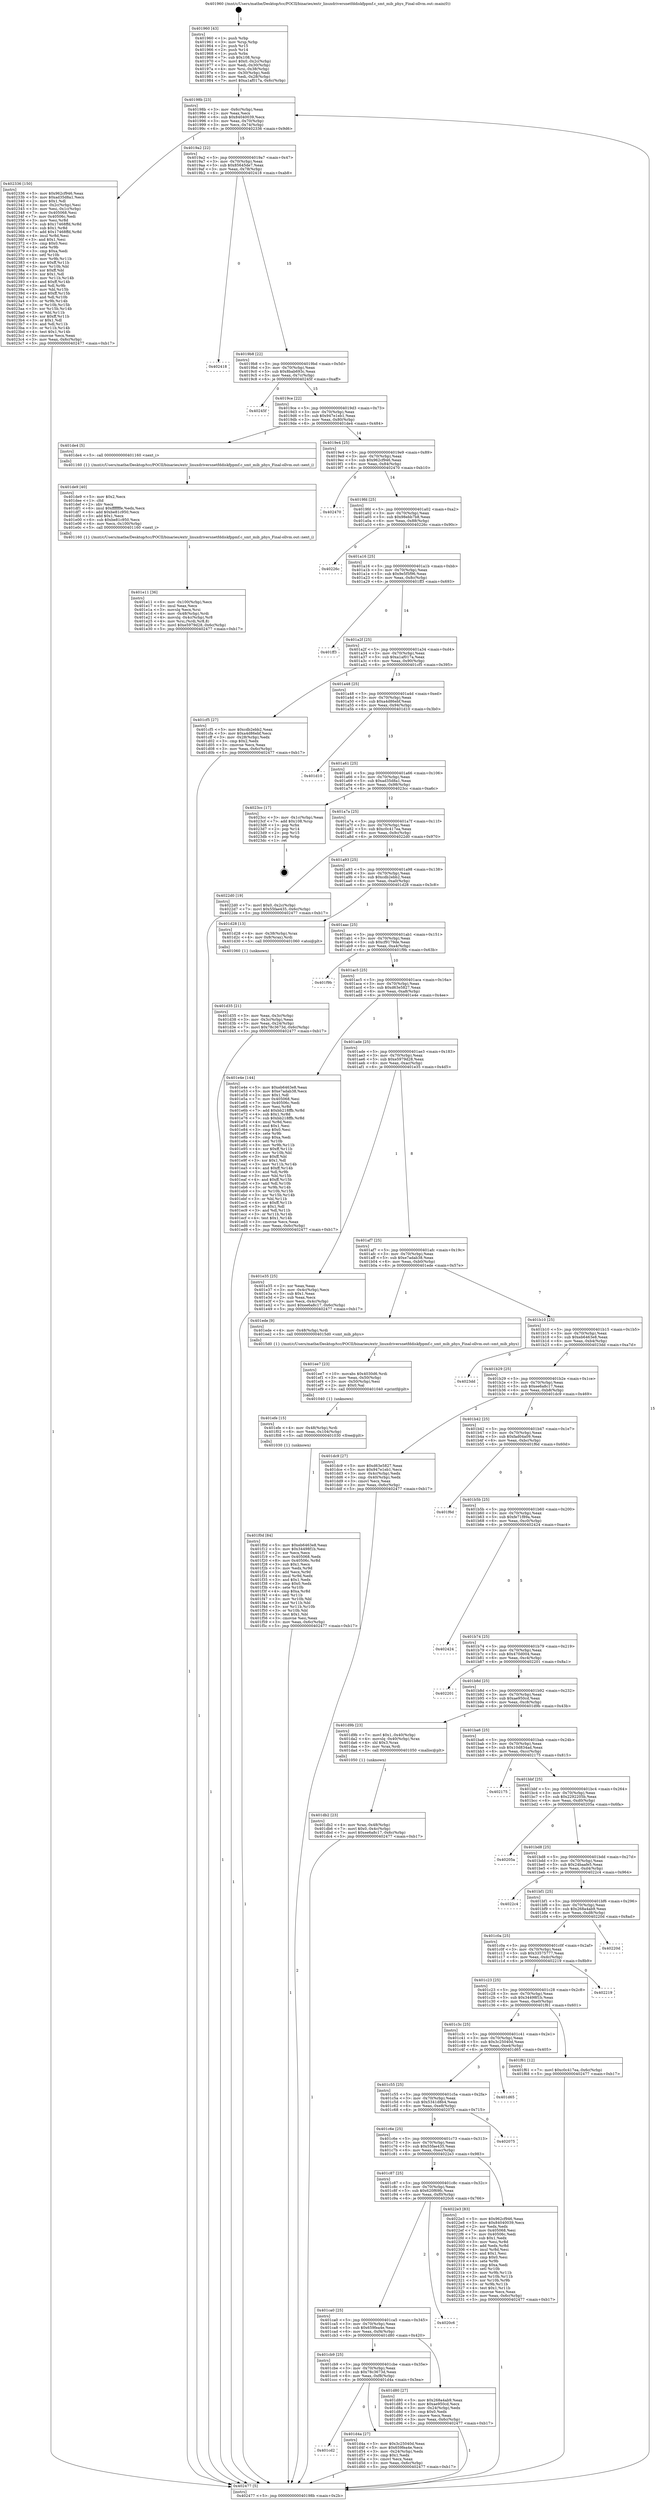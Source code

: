 digraph "0x401960" {
  label = "0x401960 (/mnt/c/Users/mathe/Desktop/tcc/POCII/binaries/extr_linuxdriversnetfddiskfppmf.c_smt_mib_phys_Final-ollvm.out::main(0))"
  labelloc = "t"
  node[shape=record]

  Entry [label="",width=0.3,height=0.3,shape=circle,fillcolor=black,style=filled]
  "0x40198b" [label="{
     0x40198b [23]\l
     | [instrs]\l
     &nbsp;&nbsp;0x40198b \<+3\>: mov -0x6c(%rbp),%eax\l
     &nbsp;&nbsp;0x40198e \<+2\>: mov %eax,%ecx\l
     &nbsp;&nbsp;0x401990 \<+6\>: sub $0x84040039,%ecx\l
     &nbsp;&nbsp;0x401996 \<+3\>: mov %eax,-0x70(%rbp)\l
     &nbsp;&nbsp;0x401999 \<+3\>: mov %ecx,-0x74(%rbp)\l
     &nbsp;&nbsp;0x40199c \<+6\>: je 0000000000402336 \<main+0x9d6\>\l
  }"]
  "0x402336" [label="{
     0x402336 [150]\l
     | [instrs]\l
     &nbsp;&nbsp;0x402336 \<+5\>: mov $0x962cf946,%eax\l
     &nbsp;&nbsp;0x40233b \<+5\>: mov $0xad35d8a1,%ecx\l
     &nbsp;&nbsp;0x402340 \<+2\>: mov $0x1,%dl\l
     &nbsp;&nbsp;0x402342 \<+3\>: mov -0x2c(%rbp),%esi\l
     &nbsp;&nbsp;0x402345 \<+3\>: mov %esi,-0x1c(%rbp)\l
     &nbsp;&nbsp;0x402348 \<+7\>: mov 0x405068,%esi\l
     &nbsp;&nbsp;0x40234f \<+7\>: mov 0x40506c,%edi\l
     &nbsp;&nbsp;0x402356 \<+3\>: mov %esi,%r8d\l
     &nbsp;&nbsp;0x402359 \<+7\>: sub $0x17468ffd,%r8d\l
     &nbsp;&nbsp;0x402360 \<+4\>: sub $0x1,%r8d\l
     &nbsp;&nbsp;0x402364 \<+7\>: add $0x17468ffd,%r8d\l
     &nbsp;&nbsp;0x40236b \<+4\>: imul %r8d,%esi\l
     &nbsp;&nbsp;0x40236f \<+3\>: and $0x1,%esi\l
     &nbsp;&nbsp;0x402372 \<+3\>: cmp $0x0,%esi\l
     &nbsp;&nbsp;0x402375 \<+4\>: sete %r9b\l
     &nbsp;&nbsp;0x402379 \<+3\>: cmp $0xa,%edi\l
     &nbsp;&nbsp;0x40237c \<+4\>: setl %r10b\l
     &nbsp;&nbsp;0x402380 \<+3\>: mov %r9b,%r11b\l
     &nbsp;&nbsp;0x402383 \<+4\>: xor $0xff,%r11b\l
     &nbsp;&nbsp;0x402387 \<+3\>: mov %r10b,%bl\l
     &nbsp;&nbsp;0x40238a \<+3\>: xor $0xff,%bl\l
     &nbsp;&nbsp;0x40238d \<+3\>: xor $0x1,%dl\l
     &nbsp;&nbsp;0x402390 \<+3\>: mov %r11b,%r14b\l
     &nbsp;&nbsp;0x402393 \<+4\>: and $0xff,%r14b\l
     &nbsp;&nbsp;0x402397 \<+3\>: and %dl,%r9b\l
     &nbsp;&nbsp;0x40239a \<+3\>: mov %bl,%r15b\l
     &nbsp;&nbsp;0x40239d \<+4\>: and $0xff,%r15b\l
     &nbsp;&nbsp;0x4023a1 \<+3\>: and %dl,%r10b\l
     &nbsp;&nbsp;0x4023a4 \<+3\>: or %r9b,%r14b\l
     &nbsp;&nbsp;0x4023a7 \<+3\>: or %r10b,%r15b\l
     &nbsp;&nbsp;0x4023aa \<+3\>: xor %r15b,%r14b\l
     &nbsp;&nbsp;0x4023ad \<+3\>: or %bl,%r11b\l
     &nbsp;&nbsp;0x4023b0 \<+4\>: xor $0xff,%r11b\l
     &nbsp;&nbsp;0x4023b4 \<+3\>: or $0x1,%dl\l
     &nbsp;&nbsp;0x4023b7 \<+3\>: and %dl,%r11b\l
     &nbsp;&nbsp;0x4023ba \<+3\>: or %r11b,%r14b\l
     &nbsp;&nbsp;0x4023bd \<+4\>: test $0x1,%r14b\l
     &nbsp;&nbsp;0x4023c1 \<+3\>: cmovne %ecx,%eax\l
     &nbsp;&nbsp;0x4023c4 \<+3\>: mov %eax,-0x6c(%rbp)\l
     &nbsp;&nbsp;0x4023c7 \<+5\>: jmp 0000000000402477 \<main+0xb17\>\l
  }"]
  "0x4019a2" [label="{
     0x4019a2 [22]\l
     | [instrs]\l
     &nbsp;&nbsp;0x4019a2 \<+5\>: jmp 00000000004019a7 \<main+0x47\>\l
     &nbsp;&nbsp;0x4019a7 \<+3\>: mov -0x70(%rbp),%eax\l
     &nbsp;&nbsp;0x4019aa \<+5\>: sub $0x85645de7,%eax\l
     &nbsp;&nbsp;0x4019af \<+3\>: mov %eax,-0x78(%rbp)\l
     &nbsp;&nbsp;0x4019b2 \<+6\>: je 0000000000402418 \<main+0xab8\>\l
  }"]
  Exit [label="",width=0.3,height=0.3,shape=circle,fillcolor=black,style=filled,peripheries=2]
  "0x402418" [label="{
     0x402418\l
  }", style=dashed]
  "0x4019b8" [label="{
     0x4019b8 [22]\l
     | [instrs]\l
     &nbsp;&nbsp;0x4019b8 \<+5\>: jmp 00000000004019bd \<main+0x5d\>\l
     &nbsp;&nbsp;0x4019bd \<+3\>: mov -0x70(%rbp),%eax\l
     &nbsp;&nbsp;0x4019c0 \<+5\>: sub $0x8bab693c,%eax\l
     &nbsp;&nbsp;0x4019c5 \<+3\>: mov %eax,-0x7c(%rbp)\l
     &nbsp;&nbsp;0x4019c8 \<+6\>: je 000000000040245f \<main+0xaff\>\l
  }"]
  "0x401f0d" [label="{
     0x401f0d [84]\l
     | [instrs]\l
     &nbsp;&nbsp;0x401f0d \<+5\>: mov $0xeb6463e8,%eax\l
     &nbsp;&nbsp;0x401f12 \<+5\>: mov $0x34498f1b,%esi\l
     &nbsp;&nbsp;0x401f17 \<+2\>: xor %ecx,%ecx\l
     &nbsp;&nbsp;0x401f19 \<+7\>: mov 0x405068,%edx\l
     &nbsp;&nbsp;0x401f20 \<+8\>: mov 0x40506c,%r8d\l
     &nbsp;&nbsp;0x401f28 \<+3\>: sub $0x1,%ecx\l
     &nbsp;&nbsp;0x401f2b \<+3\>: mov %edx,%r9d\l
     &nbsp;&nbsp;0x401f2e \<+3\>: add %ecx,%r9d\l
     &nbsp;&nbsp;0x401f31 \<+4\>: imul %r9d,%edx\l
     &nbsp;&nbsp;0x401f35 \<+3\>: and $0x1,%edx\l
     &nbsp;&nbsp;0x401f38 \<+3\>: cmp $0x0,%edx\l
     &nbsp;&nbsp;0x401f3b \<+4\>: sete %r10b\l
     &nbsp;&nbsp;0x401f3f \<+4\>: cmp $0xa,%r8d\l
     &nbsp;&nbsp;0x401f43 \<+4\>: setl %r11b\l
     &nbsp;&nbsp;0x401f47 \<+3\>: mov %r10b,%bl\l
     &nbsp;&nbsp;0x401f4a \<+3\>: and %r11b,%bl\l
     &nbsp;&nbsp;0x401f4d \<+3\>: xor %r11b,%r10b\l
     &nbsp;&nbsp;0x401f50 \<+3\>: or %r10b,%bl\l
     &nbsp;&nbsp;0x401f53 \<+3\>: test $0x1,%bl\l
     &nbsp;&nbsp;0x401f56 \<+3\>: cmovne %esi,%eax\l
     &nbsp;&nbsp;0x401f59 \<+3\>: mov %eax,-0x6c(%rbp)\l
     &nbsp;&nbsp;0x401f5c \<+5\>: jmp 0000000000402477 \<main+0xb17\>\l
  }"]
  "0x40245f" [label="{
     0x40245f\l
  }", style=dashed]
  "0x4019ce" [label="{
     0x4019ce [22]\l
     | [instrs]\l
     &nbsp;&nbsp;0x4019ce \<+5\>: jmp 00000000004019d3 \<main+0x73\>\l
     &nbsp;&nbsp;0x4019d3 \<+3\>: mov -0x70(%rbp),%eax\l
     &nbsp;&nbsp;0x4019d6 \<+5\>: sub $0x947e1eb1,%eax\l
     &nbsp;&nbsp;0x4019db \<+3\>: mov %eax,-0x80(%rbp)\l
     &nbsp;&nbsp;0x4019de \<+6\>: je 0000000000401de4 \<main+0x484\>\l
  }"]
  "0x401efe" [label="{
     0x401efe [15]\l
     | [instrs]\l
     &nbsp;&nbsp;0x401efe \<+4\>: mov -0x48(%rbp),%rdi\l
     &nbsp;&nbsp;0x401f02 \<+6\>: mov %eax,-0x104(%rbp)\l
     &nbsp;&nbsp;0x401f08 \<+5\>: call 0000000000401030 \<free@plt\>\l
     | [calls]\l
     &nbsp;&nbsp;0x401030 \{1\} (unknown)\l
  }"]
  "0x401de4" [label="{
     0x401de4 [5]\l
     | [instrs]\l
     &nbsp;&nbsp;0x401de4 \<+5\>: call 0000000000401160 \<next_i\>\l
     | [calls]\l
     &nbsp;&nbsp;0x401160 \{1\} (/mnt/c/Users/mathe/Desktop/tcc/POCII/binaries/extr_linuxdriversnetfddiskfppmf.c_smt_mib_phys_Final-ollvm.out::next_i)\l
  }"]
  "0x4019e4" [label="{
     0x4019e4 [25]\l
     | [instrs]\l
     &nbsp;&nbsp;0x4019e4 \<+5\>: jmp 00000000004019e9 \<main+0x89\>\l
     &nbsp;&nbsp;0x4019e9 \<+3\>: mov -0x70(%rbp),%eax\l
     &nbsp;&nbsp;0x4019ec \<+5\>: sub $0x962cf946,%eax\l
     &nbsp;&nbsp;0x4019f1 \<+6\>: mov %eax,-0x84(%rbp)\l
     &nbsp;&nbsp;0x4019f7 \<+6\>: je 0000000000402470 \<main+0xb10\>\l
  }"]
  "0x401ee7" [label="{
     0x401ee7 [23]\l
     | [instrs]\l
     &nbsp;&nbsp;0x401ee7 \<+10\>: movabs $0x4030d6,%rdi\l
     &nbsp;&nbsp;0x401ef1 \<+3\>: mov %eax,-0x50(%rbp)\l
     &nbsp;&nbsp;0x401ef4 \<+3\>: mov -0x50(%rbp),%esi\l
     &nbsp;&nbsp;0x401ef7 \<+2\>: mov $0x0,%al\l
     &nbsp;&nbsp;0x401ef9 \<+5\>: call 0000000000401040 \<printf@plt\>\l
     | [calls]\l
     &nbsp;&nbsp;0x401040 \{1\} (unknown)\l
  }"]
  "0x402470" [label="{
     0x402470\l
  }", style=dashed]
  "0x4019fd" [label="{
     0x4019fd [25]\l
     | [instrs]\l
     &nbsp;&nbsp;0x4019fd \<+5\>: jmp 0000000000401a02 \<main+0xa2\>\l
     &nbsp;&nbsp;0x401a02 \<+3\>: mov -0x70(%rbp),%eax\l
     &nbsp;&nbsp;0x401a05 \<+5\>: sub $0x98ebb7b8,%eax\l
     &nbsp;&nbsp;0x401a0a \<+6\>: mov %eax,-0x88(%rbp)\l
     &nbsp;&nbsp;0x401a10 \<+6\>: je 000000000040226c \<main+0x90c\>\l
  }"]
  "0x401e11" [label="{
     0x401e11 [36]\l
     | [instrs]\l
     &nbsp;&nbsp;0x401e11 \<+6\>: mov -0x100(%rbp),%ecx\l
     &nbsp;&nbsp;0x401e17 \<+3\>: imul %eax,%ecx\l
     &nbsp;&nbsp;0x401e1a \<+3\>: movslq %ecx,%rsi\l
     &nbsp;&nbsp;0x401e1d \<+4\>: mov -0x48(%rbp),%rdi\l
     &nbsp;&nbsp;0x401e21 \<+4\>: movslq -0x4c(%rbp),%r8\l
     &nbsp;&nbsp;0x401e25 \<+4\>: mov %rsi,(%rdi,%r8,8)\l
     &nbsp;&nbsp;0x401e29 \<+7\>: movl $0xe5979d28,-0x6c(%rbp)\l
     &nbsp;&nbsp;0x401e30 \<+5\>: jmp 0000000000402477 \<main+0xb17\>\l
  }"]
  "0x40226c" [label="{
     0x40226c\l
  }", style=dashed]
  "0x401a16" [label="{
     0x401a16 [25]\l
     | [instrs]\l
     &nbsp;&nbsp;0x401a16 \<+5\>: jmp 0000000000401a1b \<main+0xbb\>\l
     &nbsp;&nbsp;0x401a1b \<+3\>: mov -0x70(%rbp),%eax\l
     &nbsp;&nbsp;0x401a1e \<+5\>: sub $0x9e5f5f96,%eax\l
     &nbsp;&nbsp;0x401a23 \<+6\>: mov %eax,-0x8c(%rbp)\l
     &nbsp;&nbsp;0x401a29 \<+6\>: je 0000000000401ff3 \<main+0x693\>\l
  }"]
  "0x401de9" [label="{
     0x401de9 [40]\l
     | [instrs]\l
     &nbsp;&nbsp;0x401de9 \<+5\>: mov $0x2,%ecx\l
     &nbsp;&nbsp;0x401dee \<+1\>: cltd\l
     &nbsp;&nbsp;0x401def \<+2\>: idiv %ecx\l
     &nbsp;&nbsp;0x401df1 \<+6\>: imul $0xfffffffe,%edx,%ecx\l
     &nbsp;&nbsp;0x401df7 \<+6\>: add $0xbe81c950,%ecx\l
     &nbsp;&nbsp;0x401dfd \<+3\>: add $0x1,%ecx\l
     &nbsp;&nbsp;0x401e00 \<+6\>: sub $0xbe81c950,%ecx\l
     &nbsp;&nbsp;0x401e06 \<+6\>: mov %ecx,-0x100(%rbp)\l
     &nbsp;&nbsp;0x401e0c \<+5\>: call 0000000000401160 \<next_i\>\l
     | [calls]\l
     &nbsp;&nbsp;0x401160 \{1\} (/mnt/c/Users/mathe/Desktop/tcc/POCII/binaries/extr_linuxdriversnetfddiskfppmf.c_smt_mib_phys_Final-ollvm.out::next_i)\l
  }"]
  "0x401ff3" [label="{
     0x401ff3\l
  }", style=dashed]
  "0x401a2f" [label="{
     0x401a2f [25]\l
     | [instrs]\l
     &nbsp;&nbsp;0x401a2f \<+5\>: jmp 0000000000401a34 \<main+0xd4\>\l
     &nbsp;&nbsp;0x401a34 \<+3\>: mov -0x70(%rbp),%eax\l
     &nbsp;&nbsp;0x401a37 \<+5\>: sub $0xa1af017a,%eax\l
     &nbsp;&nbsp;0x401a3c \<+6\>: mov %eax,-0x90(%rbp)\l
     &nbsp;&nbsp;0x401a42 \<+6\>: je 0000000000401cf5 \<main+0x395\>\l
  }"]
  "0x401db2" [label="{
     0x401db2 [23]\l
     | [instrs]\l
     &nbsp;&nbsp;0x401db2 \<+4\>: mov %rax,-0x48(%rbp)\l
     &nbsp;&nbsp;0x401db6 \<+7\>: movl $0x0,-0x4c(%rbp)\l
     &nbsp;&nbsp;0x401dbd \<+7\>: movl $0xee6a8c17,-0x6c(%rbp)\l
     &nbsp;&nbsp;0x401dc4 \<+5\>: jmp 0000000000402477 \<main+0xb17\>\l
  }"]
  "0x401cf5" [label="{
     0x401cf5 [27]\l
     | [instrs]\l
     &nbsp;&nbsp;0x401cf5 \<+5\>: mov $0xcdb2ebb2,%eax\l
     &nbsp;&nbsp;0x401cfa \<+5\>: mov $0xa4d86ebf,%ecx\l
     &nbsp;&nbsp;0x401cff \<+3\>: mov -0x28(%rbp),%edx\l
     &nbsp;&nbsp;0x401d02 \<+3\>: cmp $0x2,%edx\l
     &nbsp;&nbsp;0x401d05 \<+3\>: cmovne %ecx,%eax\l
     &nbsp;&nbsp;0x401d08 \<+3\>: mov %eax,-0x6c(%rbp)\l
     &nbsp;&nbsp;0x401d0b \<+5\>: jmp 0000000000402477 \<main+0xb17\>\l
  }"]
  "0x401a48" [label="{
     0x401a48 [25]\l
     | [instrs]\l
     &nbsp;&nbsp;0x401a48 \<+5\>: jmp 0000000000401a4d \<main+0xed\>\l
     &nbsp;&nbsp;0x401a4d \<+3\>: mov -0x70(%rbp),%eax\l
     &nbsp;&nbsp;0x401a50 \<+5\>: sub $0xa4d86ebf,%eax\l
     &nbsp;&nbsp;0x401a55 \<+6\>: mov %eax,-0x94(%rbp)\l
     &nbsp;&nbsp;0x401a5b \<+6\>: je 0000000000401d10 \<main+0x3b0\>\l
  }"]
  "0x402477" [label="{
     0x402477 [5]\l
     | [instrs]\l
     &nbsp;&nbsp;0x402477 \<+5\>: jmp 000000000040198b \<main+0x2b\>\l
  }"]
  "0x401960" [label="{
     0x401960 [43]\l
     | [instrs]\l
     &nbsp;&nbsp;0x401960 \<+1\>: push %rbp\l
     &nbsp;&nbsp;0x401961 \<+3\>: mov %rsp,%rbp\l
     &nbsp;&nbsp;0x401964 \<+2\>: push %r15\l
     &nbsp;&nbsp;0x401966 \<+2\>: push %r14\l
     &nbsp;&nbsp;0x401968 \<+1\>: push %rbx\l
     &nbsp;&nbsp;0x401969 \<+7\>: sub $0x108,%rsp\l
     &nbsp;&nbsp;0x401970 \<+7\>: movl $0x0,-0x2c(%rbp)\l
     &nbsp;&nbsp;0x401977 \<+3\>: mov %edi,-0x30(%rbp)\l
     &nbsp;&nbsp;0x40197a \<+4\>: mov %rsi,-0x38(%rbp)\l
     &nbsp;&nbsp;0x40197e \<+3\>: mov -0x30(%rbp),%edi\l
     &nbsp;&nbsp;0x401981 \<+3\>: mov %edi,-0x28(%rbp)\l
     &nbsp;&nbsp;0x401984 \<+7\>: movl $0xa1af017a,-0x6c(%rbp)\l
  }"]
  "0x401cd2" [label="{
     0x401cd2\l
  }", style=dashed]
  "0x401d10" [label="{
     0x401d10\l
  }", style=dashed]
  "0x401a61" [label="{
     0x401a61 [25]\l
     | [instrs]\l
     &nbsp;&nbsp;0x401a61 \<+5\>: jmp 0000000000401a66 \<main+0x106\>\l
     &nbsp;&nbsp;0x401a66 \<+3\>: mov -0x70(%rbp),%eax\l
     &nbsp;&nbsp;0x401a69 \<+5\>: sub $0xad35d8a1,%eax\l
     &nbsp;&nbsp;0x401a6e \<+6\>: mov %eax,-0x98(%rbp)\l
     &nbsp;&nbsp;0x401a74 \<+6\>: je 00000000004023cc \<main+0xa6c\>\l
  }"]
  "0x401d4a" [label="{
     0x401d4a [27]\l
     | [instrs]\l
     &nbsp;&nbsp;0x401d4a \<+5\>: mov $0x3c25040d,%eax\l
     &nbsp;&nbsp;0x401d4f \<+5\>: mov $0x659fea4e,%ecx\l
     &nbsp;&nbsp;0x401d54 \<+3\>: mov -0x24(%rbp),%edx\l
     &nbsp;&nbsp;0x401d57 \<+3\>: cmp $0x1,%edx\l
     &nbsp;&nbsp;0x401d5a \<+3\>: cmovl %ecx,%eax\l
     &nbsp;&nbsp;0x401d5d \<+3\>: mov %eax,-0x6c(%rbp)\l
     &nbsp;&nbsp;0x401d60 \<+5\>: jmp 0000000000402477 \<main+0xb17\>\l
  }"]
  "0x4023cc" [label="{
     0x4023cc [17]\l
     | [instrs]\l
     &nbsp;&nbsp;0x4023cc \<+3\>: mov -0x1c(%rbp),%eax\l
     &nbsp;&nbsp;0x4023cf \<+7\>: add $0x108,%rsp\l
     &nbsp;&nbsp;0x4023d6 \<+1\>: pop %rbx\l
     &nbsp;&nbsp;0x4023d7 \<+2\>: pop %r14\l
     &nbsp;&nbsp;0x4023d9 \<+2\>: pop %r15\l
     &nbsp;&nbsp;0x4023db \<+1\>: pop %rbp\l
     &nbsp;&nbsp;0x4023dc \<+1\>: ret\l
  }"]
  "0x401a7a" [label="{
     0x401a7a [25]\l
     | [instrs]\l
     &nbsp;&nbsp;0x401a7a \<+5\>: jmp 0000000000401a7f \<main+0x11f\>\l
     &nbsp;&nbsp;0x401a7f \<+3\>: mov -0x70(%rbp),%eax\l
     &nbsp;&nbsp;0x401a82 \<+5\>: sub $0xc0c417ea,%eax\l
     &nbsp;&nbsp;0x401a87 \<+6\>: mov %eax,-0x9c(%rbp)\l
     &nbsp;&nbsp;0x401a8d \<+6\>: je 00000000004022d0 \<main+0x970\>\l
  }"]
  "0x401cb9" [label="{
     0x401cb9 [25]\l
     | [instrs]\l
     &nbsp;&nbsp;0x401cb9 \<+5\>: jmp 0000000000401cbe \<main+0x35e\>\l
     &nbsp;&nbsp;0x401cbe \<+3\>: mov -0x70(%rbp),%eax\l
     &nbsp;&nbsp;0x401cc1 \<+5\>: sub $0x78c3673d,%eax\l
     &nbsp;&nbsp;0x401cc6 \<+6\>: mov %eax,-0xf8(%rbp)\l
     &nbsp;&nbsp;0x401ccc \<+6\>: je 0000000000401d4a \<main+0x3ea\>\l
  }"]
  "0x4022d0" [label="{
     0x4022d0 [19]\l
     | [instrs]\l
     &nbsp;&nbsp;0x4022d0 \<+7\>: movl $0x0,-0x2c(%rbp)\l
     &nbsp;&nbsp;0x4022d7 \<+7\>: movl $0x55fae435,-0x6c(%rbp)\l
     &nbsp;&nbsp;0x4022de \<+5\>: jmp 0000000000402477 \<main+0xb17\>\l
  }"]
  "0x401a93" [label="{
     0x401a93 [25]\l
     | [instrs]\l
     &nbsp;&nbsp;0x401a93 \<+5\>: jmp 0000000000401a98 \<main+0x138\>\l
     &nbsp;&nbsp;0x401a98 \<+3\>: mov -0x70(%rbp),%eax\l
     &nbsp;&nbsp;0x401a9b \<+5\>: sub $0xcdb2ebb2,%eax\l
     &nbsp;&nbsp;0x401aa0 \<+6\>: mov %eax,-0xa0(%rbp)\l
     &nbsp;&nbsp;0x401aa6 \<+6\>: je 0000000000401d28 \<main+0x3c8\>\l
  }"]
  "0x401d80" [label="{
     0x401d80 [27]\l
     | [instrs]\l
     &nbsp;&nbsp;0x401d80 \<+5\>: mov $0x268a4ab9,%eax\l
     &nbsp;&nbsp;0x401d85 \<+5\>: mov $0xae950cd,%ecx\l
     &nbsp;&nbsp;0x401d8a \<+3\>: mov -0x24(%rbp),%edx\l
     &nbsp;&nbsp;0x401d8d \<+3\>: cmp $0x0,%edx\l
     &nbsp;&nbsp;0x401d90 \<+3\>: cmove %ecx,%eax\l
     &nbsp;&nbsp;0x401d93 \<+3\>: mov %eax,-0x6c(%rbp)\l
     &nbsp;&nbsp;0x401d96 \<+5\>: jmp 0000000000402477 \<main+0xb17\>\l
  }"]
  "0x401d28" [label="{
     0x401d28 [13]\l
     | [instrs]\l
     &nbsp;&nbsp;0x401d28 \<+4\>: mov -0x38(%rbp),%rax\l
     &nbsp;&nbsp;0x401d2c \<+4\>: mov 0x8(%rax),%rdi\l
     &nbsp;&nbsp;0x401d30 \<+5\>: call 0000000000401060 \<atoi@plt\>\l
     | [calls]\l
     &nbsp;&nbsp;0x401060 \{1\} (unknown)\l
  }"]
  "0x401aac" [label="{
     0x401aac [25]\l
     | [instrs]\l
     &nbsp;&nbsp;0x401aac \<+5\>: jmp 0000000000401ab1 \<main+0x151\>\l
     &nbsp;&nbsp;0x401ab1 \<+3\>: mov -0x70(%rbp),%eax\l
     &nbsp;&nbsp;0x401ab4 \<+5\>: sub $0xcf9179de,%eax\l
     &nbsp;&nbsp;0x401ab9 \<+6\>: mov %eax,-0xa4(%rbp)\l
     &nbsp;&nbsp;0x401abf \<+6\>: je 0000000000401f9b \<main+0x63b\>\l
  }"]
  "0x401d35" [label="{
     0x401d35 [21]\l
     | [instrs]\l
     &nbsp;&nbsp;0x401d35 \<+3\>: mov %eax,-0x3c(%rbp)\l
     &nbsp;&nbsp;0x401d38 \<+3\>: mov -0x3c(%rbp),%eax\l
     &nbsp;&nbsp;0x401d3b \<+3\>: mov %eax,-0x24(%rbp)\l
     &nbsp;&nbsp;0x401d3e \<+7\>: movl $0x78c3673d,-0x6c(%rbp)\l
     &nbsp;&nbsp;0x401d45 \<+5\>: jmp 0000000000402477 \<main+0xb17\>\l
  }"]
  "0x401ca0" [label="{
     0x401ca0 [25]\l
     | [instrs]\l
     &nbsp;&nbsp;0x401ca0 \<+5\>: jmp 0000000000401ca5 \<main+0x345\>\l
     &nbsp;&nbsp;0x401ca5 \<+3\>: mov -0x70(%rbp),%eax\l
     &nbsp;&nbsp;0x401ca8 \<+5\>: sub $0x659fea4e,%eax\l
     &nbsp;&nbsp;0x401cad \<+6\>: mov %eax,-0xf4(%rbp)\l
     &nbsp;&nbsp;0x401cb3 \<+6\>: je 0000000000401d80 \<main+0x420\>\l
  }"]
  "0x401f9b" [label="{
     0x401f9b\l
  }", style=dashed]
  "0x401ac5" [label="{
     0x401ac5 [25]\l
     | [instrs]\l
     &nbsp;&nbsp;0x401ac5 \<+5\>: jmp 0000000000401aca \<main+0x16a\>\l
     &nbsp;&nbsp;0x401aca \<+3\>: mov -0x70(%rbp),%eax\l
     &nbsp;&nbsp;0x401acd \<+5\>: sub $0xd63e5827,%eax\l
     &nbsp;&nbsp;0x401ad2 \<+6\>: mov %eax,-0xa8(%rbp)\l
     &nbsp;&nbsp;0x401ad8 \<+6\>: je 0000000000401e4e \<main+0x4ee\>\l
  }"]
  "0x4020c6" [label="{
     0x4020c6\l
  }", style=dashed]
  "0x401e4e" [label="{
     0x401e4e [144]\l
     | [instrs]\l
     &nbsp;&nbsp;0x401e4e \<+5\>: mov $0xeb6463e8,%eax\l
     &nbsp;&nbsp;0x401e53 \<+5\>: mov $0xe7adab38,%ecx\l
     &nbsp;&nbsp;0x401e58 \<+2\>: mov $0x1,%dl\l
     &nbsp;&nbsp;0x401e5a \<+7\>: mov 0x405068,%esi\l
     &nbsp;&nbsp;0x401e61 \<+7\>: mov 0x40506c,%edi\l
     &nbsp;&nbsp;0x401e68 \<+3\>: mov %esi,%r8d\l
     &nbsp;&nbsp;0x401e6b \<+7\>: add $0xbb218ffb,%r8d\l
     &nbsp;&nbsp;0x401e72 \<+4\>: sub $0x1,%r8d\l
     &nbsp;&nbsp;0x401e76 \<+7\>: sub $0xbb218ffb,%r8d\l
     &nbsp;&nbsp;0x401e7d \<+4\>: imul %r8d,%esi\l
     &nbsp;&nbsp;0x401e81 \<+3\>: and $0x1,%esi\l
     &nbsp;&nbsp;0x401e84 \<+3\>: cmp $0x0,%esi\l
     &nbsp;&nbsp;0x401e87 \<+4\>: sete %r9b\l
     &nbsp;&nbsp;0x401e8b \<+3\>: cmp $0xa,%edi\l
     &nbsp;&nbsp;0x401e8e \<+4\>: setl %r10b\l
     &nbsp;&nbsp;0x401e92 \<+3\>: mov %r9b,%r11b\l
     &nbsp;&nbsp;0x401e95 \<+4\>: xor $0xff,%r11b\l
     &nbsp;&nbsp;0x401e99 \<+3\>: mov %r10b,%bl\l
     &nbsp;&nbsp;0x401e9c \<+3\>: xor $0xff,%bl\l
     &nbsp;&nbsp;0x401e9f \<+3\>: xor $0x1,%dl\l
     &nbsp;&nbsp;0x401ea2 \<+3\>: mov %r11b,%r14b\l
     &nbsp;&nbsp;0x401ea5 \<+4\>: and $0xff,%r14b\l
     &nbsp;&nbsp;0x401ea9 \<+3\>: and %dl,%r9b\l
     &nbsp;&nbsp;0x401eac \<+3\>: mov %bl,%r15b\l
     &nbsp;&nbsp;0x401eaf \<+4\>: and $0xff,%r15b\l
     &nbsp;&nbsp;0x401eb3 \<+3\>: and %dl,%r10b\l
     &nbsp;&nbsp;0x401eb6 \<+3\>: or %r9b,%r14b\l
     &nbsp;&nbsp;0x401eb9 \<+3\>: or %r10b,%r15b\l
     &nbsp;&nbsp;0x401ebc \<+3\>: xor %r15b,%r14b\l
     &nbsp;&nbsp;0x401ebf \<+3\>: or %bl,%r11b\l
     &nbsp;&nbsp;0x401ec2 \<+4\>: xor $0xff,%r11b\l
     &nbsp;&nbsp;0x401ec6 \<+3\>: or $0x1,%dl\l
     &nbsp;&nbsp;0x401ec9 \<+3\>: and %dl,%r11b\l
     &nbsp;&nbsp;0x401ecc \<+3\>: or %r11b,%r14b\l
     &nbsp;&nbsp;0x401ecf \<+4\>: test $0x1,%r14b\l
     &nbsp;&nbsp;0x401ed3 \<+3\>: cmovne %ecx,%eax\l
     &nbsp;&nbsp;0x401ed6 \<+3\>: mov %eax,-0x6c(%rbp)\l
     &nbsp;&nbsp;0x401ed9 \<+5\>: jmp 0000000000402477 \<main+0xb17\>\l
  }"]
  "0x401ade" [label="{
     0x401ade [25]\l
     | [instrs]\l
     &nbsp;&nbsp;0x401ade \<+5\>: jmp 0000000000401ae3 \<main+0x183\>\l
     &nbsp;&nbsp;0x401ae3 \<+3\>: mov -0x70(%rbp),%eax\l
     &nbsp;&nbsp;0x401ae6 \<+5\>: sub $0xe5979d28,%eax\l
     &nbsp;&nbsp;0x401aeb \<+6\>: mov %eax,-0xac(%rbp)\l
     &nbsp;&nbsp;0x401af1 \<+6\>: je 0000000000401e35 \<main+0x4d5\>\l
  }"]
  "0x401c87" [label="{
     0x401c87 [25]\l
     | [instrs]\l
     &nbsp;&nbsp;0x401c87 \<+5\>: jmp 0000000000401c8c \<main+0x32c\>\l
     &nbsp;&nbsp;0x401c8c \<+3\>: mov -0x70(%rbp),%eax\l
     &nbsp;&nbsp;0x401c8f \<+5\>: sub $0x620f69fc,%eax\l
     &nbsp;&nbsp;0x401c94 \<+6\>: mov %eax,-0xf0(%rbp)\l
     &nbsp;&nbsp;0x401c9a \<+6\>: je 00000000004020c6 \<main+0x766\>\l
  }"]
  "0x401e35" [label="{
     0x401e35 [25]\l
     | [instrs]\l
     &nbsp;&nbsp;0x401e35 \<+2\>: xor %eax,%eax\l
     &nbsp;&nbsp;0x401e37 \<+3\>: mov -0x4c(%rbp),%ecx\l
     &nbsp;&nbsp;0x401e3a \<+3\>: sub $0x1,%eax\l
     &nbsp;&nbsp;0x401e3d \<+2\>: sub %eax,%ecx\l
     &nbsp;&nbsp;0x401e3f \<+3\>: mov %ecx,-0x4c(%rbp)\l
     &nbsp;&nbsp;0x401e42 \<+7\>: movl $0xee6a8c17,-0x6c(%rbp)\l
     &nbsp;&nbsp;0x401e49 \<+5\>: jmp 0000000000402477 \<main+0xb17\>\l
  }"]
  "0x401af7" [label="{
     0x401af7 [25]\l
     | [instrs]\l
     &nbsp;&nbsp;0x401af7 \<+5\>: jmp 0000000000401afc \<main+0x19c\>\l
     &nbsp;&nbsp;0x401afc \<+3\>: mov -0x70(%rbp),%eax\l
     &nbsp;&nbsp;0x401aff \<+5\>: sub $0xe7adab38,%eax\l
     &nbsp;&nbsp;0x401b04 \<+6\>: mov %eax,-0xb0(%rbp)\l
     &nbsp;&nbsp;0x401b0a \<+6\>: je 0000000000401ede \<main+0x57e\>\l
  }"]
  "0x4022e3" [label="{
     0x4022e3 [83]\l
     | [instrs]\l
     &nbsp;&nbsp;0x4022e3 \<+5\>: mov $0x962cf946,%eax\l
     &nbsp;&nbsp;0x4022e8 \<+5\>: mov $0x84040039,%ecx\l
     &nbsp;&nbsp;0x4022ed \<+2\>: xor %edx,%edx\l
     &nbsp;&nbsp;0x4022ef \<+7\>: mov 0x405068,%esi\l
     &nbsp;&nbsp;0x4022f6 \<+7\>: mov 0x40506c,%edi\l
     &nbsp;&nbsp;0x4022fd \<+3\>: sub $0x1,%edx\l
     &nbsp;&nbsp;0x402300 \<+3\>: mov %esi,%r8d\l
     &nbsp;&nbsp;0x402303 \<+3\>: add %edx,%r8d\l
     &nbsp;&nbsp;0x402306 \<+4\>: imul %r8d,%esi\l
     &nbsp;&nbsp;0x40230a \<+3\>: and $0x1,%esi\l
     &nbsp;&nbsp;0x40230d \<+3\>: cmp $0x0,%esi\l
     &nbsp;&nbsp;0x402310 \<+4\>: sete %r9b\l
     &nbsp;&nbsp;0x402314 \<+3\>: cmp $0xa,%edi\l
     &nbsp;&nbsp;0x402317 \<+4\>: setl %r10b\l
     &nbsp;&nbsp;0x40231b \<+3\>: mov %r9b,%r11b\l
     &nbsp;&nbsp;0x40231e \<+3\>: and %r10b,%r11b\l
     &nbsp;&nbsp;0x402321 \<+3\>: xor %r10b,%r9b\l
     &nbsp;&nbsp;0x402324 \<+3\>: or %r9b,%r11b\l
     &nbsp;&nbsp;0x402327 \<+4\>: test $0x1,%r11b\l
     &nbsp;&nbsp;0x40232b \<+3\>: cmovne %ecx,%eax\l
     &nbsp;&nbsp;0x40232e \<+3\>: mov %eax,-0x6c(%rbp)\l
     &nbsp;&nbsp;0x402331 \<+5\>: jmp 0000000000402477 \<main+0xb17\>\l
  }"]
  "0x401ede" [label="{
     0x401ede [9]\l
     | [instrs]\l
     &nbsp;&nbsp;0x401ede \<+4\>: mov -0x48(%rbp),%rdi\l
     &nbsp;&nbsp;0x401ee2 \<+5\>: call 00000000004015d0 \<smt_mib_phys\>\l
     | [calls]\l
     &nbsp;&nbsp;0x4015d0 \{1\} (/mnt/c/Users/mathe/Desktop/tcc/POCII/binaries/extr_linuxdriversnetfddiskfppmf.c_smt_mib_phys_Final-ollvm.out::smt_mib_phys)\l
  }"]
  "0x401b10" [label="{
     0x401b10 [25]\l
     | [instrs]\l
     &nbsp;&nbsp;0x401b10 \<+5\>: jmp 0000000000401b15 \<main+0x1b5\>\l
     &nbsp;&nbsp;0x401b15 \<+3\>: mov -0x70(%rbp),%eax\l
     &nbsp;&nbsp;0x401b18 \<+5\>: sub $0xeb6463e8,%eax\l
     &nbsp;&nbsp;0x401b1d \<+6\>: mov %eax,-0xb4(%rbp)\l
     &nbsp;&nbsp;0x401b23 \<+6\>: je 00000000004023dd \<main+0xa7d\>\l
  }"]
  "0x401c6e" [label="{
     0x401c6e [25]\l
     | [instrs]\l
     &nbsp;&nbsp;0x401c6e \<+5\>: jmp 0000000000401c73 \<main+0x313\>\l
     &nbsp;&nbsp;0x401c73 \<+3\>: mov -0x70(%rbp),%eax\l
     &nbsp;&nbsp;0x401c76 \<+5\>: sub $0x55fae435,%eax\l
     &nbsp;&nbsp;0x401c7b \<+6\>: mov %eax,-0xec(%rbp)\l
     &nbsp;&nbsp;0x401c81 \<+6\>: je 00000000004022e3 \<main+0x983\>\l
  }"]
  "0x4023dd" [label="{
     0x4023dd\l
  }", style=dashed]
  "0x401b29" [label="{
     0x401b29 [25]\l
     | [instrs]\l
     &nbsp;&nbsp;0x401b29 \<+5\>: jmp 0000000000401b2e \<main+0x1ce\>\l
     &nbsp;&nbsp;0x401b2e \<+3\>: mov -0x70(%rbp),%eax\l
     &nbsp;&nbsp;0x401b31 \<+5\>: sub $0xee6a8c17,%eax\l
     &nbsp;&nbsp;0x401b36 \<+6\>: mov %eax,-0xb8(%rbp)\l
     &nbsp;&nbsp;0x401b3c \<+6\>: je 0000000000401dc9 \<main+0x469\>\l
  }"]
  "0x402075" [label="{
     0x402075\l
  }", style=dashed]
  "0x401dc9" [label="{
     0x401dc9 [27]\l
     | [instrs]\l
     &nbsp;&nbsp;0x401dc9 \<+5\>: mov $0xd63e5827,%eax\l
     &nbsp;&nbsp;0x401dce \<+5\>: mov $0x947e1eb1,%ecx\l
     &nbsp;&nbsp;0x401dd3 \<+3\>: mov -0x4c(%rbp),%edx\l
     &nbsp;&nbsp;0x401dd6 \<+3\>: cmp -0x40(%rbp),%edx\l
     &nbsp;&nbsp;0x401dd9 \<+3\>: cmovl %ecx,%eax\l
     &nbsp;&nbsp;0x401ddc \<+3\>: mov %eax,-0x6c(%rbp)\l
     &nbsp;&nbsp;0x401ddf \<+5\>: jmp 0000000000402477 \<main+0xb17\>\l
  }"]
  "0x401b42" [label="{
     0x401b42 [25]\l
     | [instrs]\l
     &nbsp;&nbsp;0x401b42 \<+5\>: jmp 0000000000401b47 \<main+0x1e7\>\l
     &nbsp;&nbsp;0x401b47 \<+3\>: mov -0x70(%rbp),%eax\l
     &nbsp;&nbsp;0x401b4a \<+5\>: sub $0xfad04a09,%eax\l
     &nbsp;&nbsp;0x401b4f \<+6\>: mov %eax,-0xbc(%rbp)\l
     &nbsp;&nbsp;0x401b55 \<+6\>: je 0000000000401f6d \<main+0x60d\>\l
  }"]
  "0x401c55" [label="{
     0x401c55 [25]\l
     | [instrs]\l
     &nbsp;&nbsp;0x401c55 \<+5\>: jmp 0000000000401c5a \<main+0x2fa\>\l
     &nbsp;&nbsp;0x401c5a \<+3\>: mov -0x70(%rbp),%eax\l
     &nbsp;&nbsp;0x401c5d \<+5\>: sub $0x5341d8b4,%eax\l
     &nbsp;&nbsp;0x401c62 \<+6\>: mov %eax,-0xe8(%rbp)\l
     &nbsp;&nbsp;0x401c68 \<+6\>: je 0000000000402075 \<main+0x715\>\l
  }"]
  "0x401f6d" [label="{
     0x401f6d\l
  }", style=dashed]
  "0x401b5b" [label="{
     0x401b5b [25]\l
     | [instrs]\l
     &nbsp;&nbsp;0x401b5b \<+5\>: jmp 0000000000401b60 \<main+0x200\>\l
     &nbsp;&nbsp;0x401b60 \<+3\>: mov -0x70(%rbp),%eax\l
     &nbsp;&nbsp;0x401b63 \<+5\>: sub $0xfe71f89a,%eax\l
     &nbsp;&nbsp;0x401b68 \<+6\>: mov %eax,-0xc0(%rbp)\l
     &nbsp;&nbsp;0x401b6e \<+6\>: je 0000000000402424 \<main+0xac4\>\l
  }"]
  "0x401d65" [label="{
     0x401d65\l
  }", style=dashed]
  "0x402424" [label="{
     0x402424\l
  }", style=dashed]
  "0x401b74" [label="{
     0x401b74 [25]\l
     | [instrs]\l
     &nbsp;&nbsp;0x401b74 \<+5\>: jmp 0000000000401b79 \<main+0x219\>\l
     &nbsp;&nbsp;0x401b79 \<+3\>: mov -0x70(%rbp),%eax\l
     &nbsp;&nbsp;0x401b7c \<+5\>: sub $0x470d004,%eax\l
     &nbsp;&nbsp;0x401b81 \<+6\>: mov %eax,-0xc4(%rbp)\l
     &nbsp;&nbsp;0x401b87 \<+6\>: je 0000000000402201 \<main+0x8a1\>\l
  }"]
  "0x401c3c" [label="{
     0x401c3c [25]\l
     | [instrs]\l
     &nbsp;&nbsp;0x401c3c \<+5\>: jmp 0000000000401c41 \<main+0x2e1\>\l
     &nbsp;&nbsp;0x401c41 \<+3\>: mov -0x70(%rbp),%eax\l
     &nbsp;&nbsp;0x401c44 \<+5\>: sub $0x3c25040d,%eax\l
     &nbsp;&nbsp;0x401c49 \<+6\>: mov %eax,-0xe4(%rbp)\l
     &nbsp;&nbsp;0x401c4f \<+6\>: je 0000000000401d65 \<main+0x405\>\l
  }"]
  "0x402201" [label="{
     0x402201\l
  }", style=dashed]
  "0x401b8d" [label="{
     0x401b8d [25]\l
     | [instrs]\l
     &nbsp;&nbsp;0x401b8d \<+5\>: jmp 0000000000401b92 \<main+0x232\>\l
     &nbsp;&nbsp;0x401b92 \<+3\>: mov -0x70(%rbp),%eax\l
     &nbsp;&nbsp;0x401b95 \<+5\>: sub $0xae950cd,%eax\l
     &nbsp;&nbsp;0x401b9a \<+6\>: mov %eax,-0xc8(%rbp)\l
     &nbsp;&nbsp;0x401ba0 \<+6\>: je 0000000000401d9b \<main+0x43b\>\l
  }"]
  "0x401f61" [label="{
     0x401f61 [12]\l
     | [instrs]\l
     &nbsp;&nbsp;0x401f61 \<+7\>: movl $0xc0c417ea,-0x6c(%rbp)\l
     &nbsp;&nbsp;0x401f68 \<+5\>: jmp 0000000000402477 \<main+0xb17\>\l
  }"]
  "0x401d9b" [label="{
     0x401d9b [23]\l
     | [instrs]\l
     &nbsp;&nbsp;0x401d9b \<+7\>: movl $0x1,-0x40(%rbp)\l
     &nbsp;&nbsp;0x401da2 \<+4\>: movslq -0x40(%rbp),%rax\l
     &nbsp;&nbsp;0x401da6 \<+4\>: shl $0x3,%rax\l
     &nbsp;&nbsp;0x401daa \<+3\>: mov %rax,%rdi\l
     &nbsp;&nbsp;0x401dad \<+5\>: call 0000000000401050 \<malloc@plt\>\l
     | [calls]\l
     &nbsp;&nbsp;0x401050 \{1\} (unknown)\l
  }"]
  "0x401ba6" [label="{
     0x401ba6 [25]\l
     | [instrs]\l
     &nbsp;&nbsp;0x401ba6 \<+5\>: jmp 0000000000401bab \<main+0x24b\>\l
     &nbsp;&nbsp;0x401bab \<+3\>: mov -0x70(%rbp),%eax\l
     &nbsp;&nbsp;0x401bae \<+5\>: sub $0x10d834ad,%eax\l
     &nbsp;&nbsp;0x401bb3 \<+6\>: mov %eax,-0xcc(%rbp)\l
     &nbsp;&nbsp;0x401bb9 \<+6\>: je 0000000000402175 \<main+0x815\>\l
  }"]
  "0x401c23" [label="{
     0x401c23 [25]\l
     | [instrs]\l
     &nbsp;&nbsp;0x401c23 \<+5\>: jmp 0000000000401c28 \<main+0x2c8\>\l
     &nbsp;&nbsp;0x401c28 \<+3\>: mov -0x70(%rbp),%eax\l
     &nbsp;&nbsp;0x401c2b \<+5\>: sub $0x34498f1b,%eax\l
     &nbsp;&nbsp;0x401c30 \<+6\>: mov %eax,-0xe0(%rbp)\l
     &nbsp;&nbsp;0x401c36 \<+6\>: je 0000000000401f61 \<main+0x601\>\l
  }"]
  "0x402175" [label="{
     0x402175\l
  }", style=dashed]
  "0x401bbf" [label="{
     0x401bbf [25]\l
     | [instrs]\l
     &nbsp;&nbsp;0x401bbf \<+5\>: jmp 0000000000401bc4 \<main+0x264\>\l
     &nbsp;&nbsp;0x401bc4 \<+3\>: mov -0x70(%rbp),%eax\l
     &nbsp;&nbsp;0x401bc7 \<+5\>: sub $0x2292205b,%eax\l
     &nbsp;&nbsp;0x401bcc \<+6\>: mov %eax,-0xd0(%rbp)\l
     &nbsp;&nbsp;0x401bd2 \<+6\>: je 000000000040205a \<main+0x6fa\>\l
  }"]
  "0x402219" [label="{
     0x402219\l
  }", style=dashed]
  "0x40205a" [label="{
     0x40205a\l
  }", style=dashed]
  "0x401bd8" [label="{
     0x401bd8 [25]\l
     | [instrs]\l
     &nbsp;&nbsp;0x401bd8 \<+5\>: jmp 0000000000401bdd \<main+0x27d\>\l
     &nbsp;&nbsp;0x401bdd \<+3\>: mov -0x70(%rbp),%eax\l
     &nbsp;&nbsp;0x401be0 \<+5\>: sub $0x24baafe5,%eax\l
     &nbsp;&nbsp;0x401be5 \<+6\>: mov %eax,-0xd4(%rbp)\l
     &nbsp;&nbsp;0x401beb \<+6\>: je 00000000004022c4 \<main+0x964\>\l
  }"]
  "0x401c0a" [label="{
     0x401c0a [25]\l
     | [instrs]\l
     &nbsp;&nbsp;0x401c0a \<+5\>: jmp 0000000000401c0f \<main+0x2af\>\l
     &nbsp;&nbsp;0x401c0f \<+3\>: mov -0x70(%rbp),%eax\l
     &nbsp;&nbsp;0x401c12 \<+5\>: sub $0x33575777,%eax\l
     &nbsp;&nbsp;0x401c17 \<+6\>: mov %eax,-0xdc(%rbp)\l
     &nbsp;&nbsp;0x401c1d \<+6\>: je 0000000000402219 \<main+0x8b9\>\l
  }"]
  "0x4022c4" [label="{
     0x4022c4\l
  }", style=dashed]
  "0x401bf1" [label="{
     0x401bf1 [25]\l
     | [instrs]\l
     &nbsp;&nbsp;0x401bf1 \<+5\>: jmp 0000000000401bf6 \<main+0x296\>\l
     &nbsp;&nbsp;0x401bf6 \<+3\>: mov -0x70(%rbp),%eax\l
     &nbsp;&nbsp;0x401bf9 \<+5\>: sub $0x268a4ab9,%eax\l
     &nbsp;&nbsp;0x401bfe \<+6\>: mov %eax,-0xd8(%rbp)\l
     &nbsp;&nbsp;0x401c04 \<+6\>: je 000000000040220d \<main+0x8ad\>\l
  }"]
  "0x40220d" [label="{
     0x40220d\l
  }", style=dashed]
  Entry -> "0x401960" [label=" 1"]
  "0x40198b" -> "0x402336" [label=" 1"]
  "0x40198b" -> "0x4019a2" [label=" 15"]
  "0x4023cc" -> Exit [label=" 1"]
  "0x4019a2" -> "0x402418" [label=" 0"]
  "0x4019a2" -> "0x4019b8" [label=" 15"]
  "0x402336" -> "0x402477" [label=" 1"]
  "0x4019b8" -> "0x40245f" [label=" 0"]
  "0x4019b8" -> "0x4019ce" [label=" 15"]
  "0x4022e3" -> "0x402477" [label=" 1"]
  "0x4019ce" -> "0x401de4" [label=" 1"]
  "0x4019ce" -> "0x4019e4" [label=" 14"]
  "0x4022d0" -> "0x402477" [label=" 1"]
  "0x4019e4" -> "0x402470" [label=" 0"]
  "0x4019e4" -> "0x4019fd" [label=" 14"]
  "0x401f61" -> "0x402477" [label=" 1"]
  "0x4019fd" -> "0x40226c" [label=" 0"]
  "0x4019fd" -> "0x401a16" [label=" 14"]
  "0x401f0d" -> "0x402477" [label=" 1"]
  "0x401a16" -> "0x401ff3" [label=" 0"]
  "0x401a16" -> "0x401a2f" [label=" 14"]
  "0x401efe" -> "0x401f0d" [label=" 1"]
  "0x401a2f" -> "0x401cf5" [label=" 1"]
  "0x401a2f" -> "0x401a48" [label=" 13"]
  "0x401cf5" -> "0x402477" [label=" 1"]
  "0x401960" -> "0x40198b" [label=" 1"]
  "0x402477" -> "0x40198b" [label=" 15"]
  "0x401ee7" -> "0x401efe" [label=" 1"]
  "0x401a48" -> "0x401d10" [label=" 0"]
  "0x401a48" -> "0x401a61" [label=" 13"]
  "0x401ede" -> "0x401ee7" [label=" 1"]
  "0x401a61" -> "0x4023cc" [label=" 1"]
  "0x401a61" -> "0x401a7a" [label=" 12"]
  "0x401e4e" -> "0x402477" [label=" 1"]
  "0x401a7a" -> "0x4022d0" [label=" 1"]
  "0x401a7a" -> "0x401a93" [label=" 11"]
  "0x401e11" -> "0x402477" [label=" 1"]
  "0x401a93" -> "0x401d28" [label=" 1"]
  "0x401a93" -> "0x401aac" [label=" 10"]
  "0x401d28" -> "0x401d35" [label=" 1"]
  "0x401d35" -> "0x402477" [label=" 1"]
  "0x401de9" -> "0x401e11" [label=" 1"]
  "0x401aac" -> "0x401f9b" [label=" 0"]
  "0x401aac" -> "0x401ac5" [label=" 10"]
  "0x401dc9" -> "0x402477" [label=" 2"]
  "0x401ac5" -> "0x401e4e" [label=" 1"]
  "0x401ac5" -> "0x401ade" [label=" 9"]
  "0x401db2" -> "0x402477" [label=" 1"]
  "0x401ade" -> "0x401e35" [label=" 1"]
  "0x401ade" -> "0x401af7" [label=" 8"]
  "0x401d80" -> "0x402477" [label=" 1"]
  "0x401af7" -> "0x401ede" [label=" 1"]
  "0x401af7" -> "0x401b10" [label=" 7"]
  "0x401d4a" -> "0x402477" [label=" 1"]
  "0x401b10" -> "0x4023dd" [label=" 0"]
  "0x401b10" -> "0x401b29" [label=" 7"]
  "0x401cb9" -> "0x401d4a" [label=" 1"]
  "0x401b29" -> "0x401dc9" [label=" 2"]
  "0x401b29" -> "0x401b42" [label=" 5"]
  "0x401e35" -> "0x402477" [label=" 1"]
  "0x401b42" -> "0x401f6d" [label=" 0"]
  "0x401b42" -> "0x401b5b" [label=" 5"]
  "0x401ca0" -> "0x401d80" [label=" 1"]
  "0x401b5b" -> "0x402424" [label=" 0"]
  "0x401b5b" -> "0x401b74" [label=" 5"]
  "0x401de4" -> "0x401de9" [label=" 1"]
  "0x401b74" -> "0x402201" [label=" 0"]
  "0x401b74" -> "0x401b8d" [label=" 5"]
  "0x401c87" -> "0x4020c6" [label=" 0"]
  "0x401b8d" -> "0x401d9b" [label=" 1"]
  "0x401b8d" -> "0x401ba6" [label=" 4"]
  "0x401d9b" -> "0x401db2" [label=" 1"]
  "0x401ba6" -> "0x402175" [label=" 0"]
  "0x401ba6" -> "0x401bbf" [label=" 4"]
  "0x401c6e" -> "0x4022e3" [label=" 1"]
  "0x401bbf" -> "0x40205a" [label=" 0"]
  "0x401bbf" -> "0x401bd8" [label=" 4"]
  "0x401cb9" -> "0x401cd2" [label=" 0"]
  "0x401bd8" -> "0x4022c4" [label=" 0"]
  "0x401bd8" -> "0x401bf1" [label=" 4"]
  "0x401c55" -> "0x402075" [label=" 0"]
  "0x401bf1" -> "0x40220d" [label=" 0"]
  "0x401bf1" -> "0x401c0a" [label=" 4"]
  "0x401c55" -> "0x401c6e" [label=" 3"]
  "0x401c0a" -> "0x402219" [label=" 0"]
  "0x401c0a" -> "0x401c23" [label=" 4"]
  "0x401c6e" -> "0x401c87" [label=" 2"]
  "0x401c23" -> "0x401f61" [label=" 1"]
  "0x401c23" -> "0x401c3c" [label=" 3"]
  "0x401c87" -> "0x401ca0" [label=" 2"]
  "0x401c3c" -> "0x401d65" [label=" 0"]
  "0x401c3c" -> "0x401c55" [label=" 3"]
  "0x401ca0" -> "0x401cb9" [label=" 1"]
}
